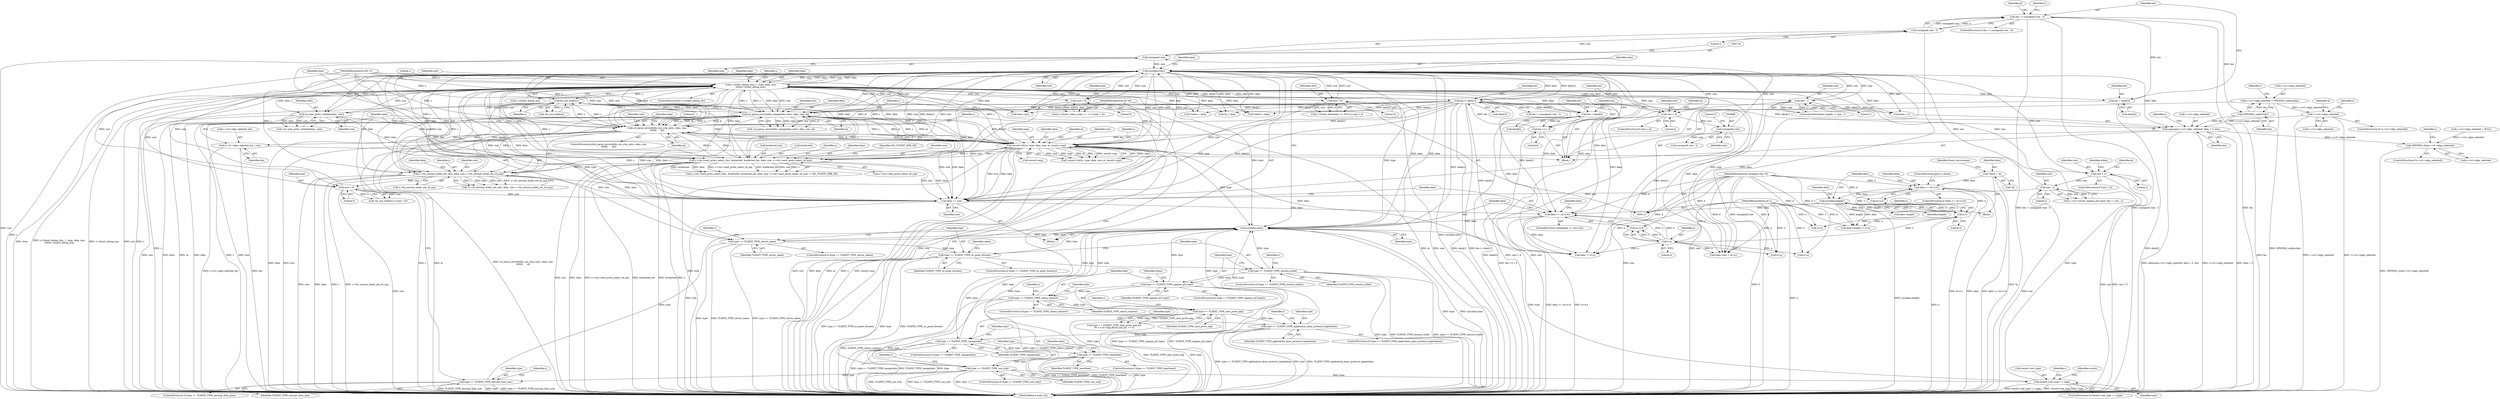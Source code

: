 digraph "0_openssl_fb0bc2b273bcc2d5401dd883fe869af4fc74bb21@API" {
"1000762" [label="(Call,memcpy(s->s3->alpn_selected, data + 3, len))"];
"1000749" [label="(Call,!s->s3->alpn_selected)"];
"1000740" [label="(Call,s->s3->alpn_selected = OPENSSL_malloc(len))"];
"1000746" [label="(Call,OPENSSL_malloc(len))"];
"1000714" [label="(Call,len != (unsigned) size - 3)"];
"1000708" [label="(Call,len = data[2])"];
"1000233" [label="(Call,s->tlsext_debug_cb(s, 1, type, data, size,\n\t\t\t\t\t\ts->tlsext_debug_arg))"];
"1000395" [label="(Call,tls_use_ticket(s))"];
"1000787" [label="(Call,ssl_parse_serverhello_renegotiate_ext(s, data, size, al))"];
"1000841" [label="(Call,ssl_parse_serverhello_use_srtp_ext(s, data, size,\n\t\t\t\t\t\t\t      al))"];
"1000895" [label="(Call,record->fn2(s, type, data, size, al, record->arg))"];
"1000592" [label="(Call,s->ctx->next_proto_select_cb(s, &selected, &selected_len, data, size, s->ctx->next_proto_select_cb_arg))"];
"1000114" [label="(MethodParameterIn,SSL *s)"];
"1000688" [label="(Call,len |= data[1])"];
"1000685" [label="(Call,len <<= 8)"];
"1000680" [label="(Call,len = data[0])"];
"1000217" [label="(Call,n2s(data,size))"];
"1000214" [label="(Call,n2s(data,type))"];
"1000206" [label="(Call,data <= (d+n-4))"];
"1000932" [label="(Call,data += size)"];
"1000286" [label="(Call,size - 1)"];
"1000254" [label="(Call,size > 0)"];
"1000717" [label="(Call,(unsigned) size)"];
"1000697" [label="(Call,(unsigned) size)"];
"1000670" [label="(Call,size < 4)"];
"1000447" [label="(Call,size - 2)"];
"1000423" [label="(Call,size < 2)"];
"1000378" [label="(Call,s->tls_session_ticket_ext_cb(s, data, size, s->tls_session_ticket_ext_cb_arg))"];
"1000397" [label="(Call,size > 0)"];
"1000530" [label="(Call,size > 0)"];
"1000187" [label="(Call,n2s(data,length))"];
"1000179" [label="(Call,data >= (d+n-2))"];
"1000124" [label="(Call,*data = *p)"];
"1000116" [label="(MethodParameterIn,unsigned char *d)"];
"1000183" [label="(Call,n-2)"];
"1000117" [label="(MethodParameterIn,int n)"];
"1000210" [label="(Call,n-4)"];
"1000651" [label="(Call,type == TLSEXT_TYPE_application_layer_protocol_negotiation)"];
"1000548" [label="(Call,type == TLSEXT_TYPE_next_proto_neg)"];
"1000518" [label="(Call,type == TLSEXT_TYPE_status_request)"];
"1000414" [label="(Call,type == TLSEXT_TYPE_opaque_prf_input)"];
"1000368" [label="(Call,type == TLSEXT_TYPE_session_ticket)"];
"1000269" [label="(Call,type == TLSEXT_TYPE_ec_point_formats)"];
"1000243" [label="(Call,type == TLSEXT_TYPE_server_name)"];
"1000799" [label="(Call,type == TLSEXT_TYPE_heartbeat)"];
"1000781" [label="(Call,type == TLSEXT_TYPE_renegotiate)"];
"1000909" [label="(Call,type == TLSEXT_TYPE_encrypt_then_mac)"];
"1000836" [label="(Call,type == TLSEXT_TYPE_use_srtp)"];
"1000883" [label="(Call,record->ext_type == type)"];
"1000580" [label="(Call,ssl_next_proto_validate(data, size))"];
"1000118" [label="(MethodParameterIn,int *al)"];
"1000716" [label="(Call,(unsigned) size - 3)"];
"1000734" [label="(Call,OPENSSL_free(s->s3->alpn_selected))"];
"1000772" [label="(Call,s->s3->alpn_selected_len = len)"];
"1000781" [label="(Call,type == TLSEXT_TYPE_renegotiate)"];
"1000547" [label="(Call,type == TLSEXT_TYPE_next_proto_neg &&\n\t\t\t s->s3->tmp.finish_md_len == 0)"];
"1000752" [label="(Identifier,s)"];
"1000519" [label="(Identifier,type)"];
"1000801" [label="(Identifier,TLSEXT_TYPE_heartbeat)"];
"1000778" [label="(Identifier,len)"];
"1000195" [label="(Call,d+n)"];
"1000600" [label="(Call,s->ctx->next_proto_select_cb_arg)"];
"1000414" [label="(Call,type == TLSEXT_TYPE_opaque_prf_input)"];
"1000901" [label="(Call,record->arg)"];
"1000775" [label="(Identifier,s)"];
"1000225" [label="(Call,d+n)"];
"1000897" [label="(Identifier,type)"];
"1000382" [label="(Call,s->tls_session_ticket_ext_cb_arg)"];
"1000800" [label="(Identifier,type)"];
"1000710" [label="(Call,data[2])"];
"1000884" [label="(Call,record->ext_type)"];
"1000178" [label="(ControlStructure,if (data >= (d+n-2)))"];
"1000883" [label="(Call,record->ext_type == type)"];
"1000270" [label="(Identifier,type)"];
"1000234" [label="(Identifier,s)"];
"1000717" [label="(Call,(unsigned) size)"];
"1000130" [label="(Identifier,tlsext_servername)"];
"1000659" [label="(Identifier,s)"];
"1000716" [label="(Call,(unsigned) size - 3)"];
"1000713" [label="(ControlStructure,if (len != (unsigned) size - 3))"];
"1000708" [label="(Call,len = data[2])"];
"1000180" [label="(Identifier,data)"];
"1000653" [label="(Identifier,TLSEXT_TYPE_application_layer_protocol_negotiation)"];
"1000248" [label="(Call,s->tlsext_hostname == NULL || size > 0)"];
"1000268" [label="(ControlStructure,if (type == TLSEXT_TYPE_ec_point_formats))"];
"1000251" [label="(Identifier,s)"];
"1000724" [label="(Identifier,al)"];
"1000219" [label="(Identifier,size)"];
"1000116" [label="(MethodParameterIn,unsigned char *d)"];
"1000271" [label="(Identifier,TLSEXT_TYPE_ec_point_formats)"];
"1000378" [label="(Call,s->tls_session_ticket_ext_cb(s, data, size, s->tls_session_ticket_ext_cb_arg))"];
"1000580" [label="(Call,ssl_next_proto_validate(data, size))"];
"1000681" [label="(Identifier,len)"];
"1000215" [label="(Identifier,data)"];
"1000423" [label="(Call,size < 2)"];
"1000242" [label="(ControlStructure,if (type == TLSEXT_TYPE_server_name))"];
"1000838" [label="(Identifier,TLSEXT_TYPE_use_srtp)"];
"1000882" [label="(ControlStructure,if (record->ext_type == type))"];
"1000694" [label="(Call,len != (unsigned) size - 2)"];
"1000419" [label="(Call,*sdata = data)"];
"1000798" [label="(ControlStructure,if (type == TLSEXT_TYPE_heartbeat))"];
"1000397" [label="(Call,size > 0)"];
"1000835" [label="(ControlStructure,if (type == TLSEXT_TYPE_use_srtp))"];
"1000689" [label="(Identifier,len)"];
"1000212" [label="(Literal,4)"];
"1000188" [label="(Identifier,data)"];
"1000181" [label="(Call,d+n-2)"];
"1000579" [label="(Call,!ssl_next_proto_validate(data, size))"];
"1000596" [label="(Call,&selected_len)"];
"1000714" [label="(Call,len != (unsigned) size - 3)"];
"1000654" [label="(Block,)"];
"1000256" [label="(Literal,0)"];
"1000782" [label="(Identifier,type)"];
"1000275" [label="(Identifier,sdata)"];
"1000870" [label="(Identifier,i)"];
"1000377" [label="(Call,!s->tls_session_ticket_ext_cb(s, data, size, s->tls_session_ticket_ext_cb_arg))"];
"1000749" [label="(Call,!s->s3->alpn_selected)"];
"1000842" [label="(Identifier,s)"];
"1000700" [label="(Literal,2)"];
"1000368" [label="(Call,type == TLSEXT_TYPE_session_ticket)"];
"1000447" [label="(Call,size - 2)"];
"1000243" [label="(Call,type == TLSEXT_TYPE_server_name)"];
"1001004" [label="(Call,*p = data)"];
"1000549" [label="(Identifier,type)"];
"1000530" [label="(Call,size > 0)"];
"1000367" [label="(ControlStructure,if (type == TLSEXT_TYPE_session_ticket))"];
"1000594" [label="(Call,&selected)"];
"1000786" [label="(Call,!ssl_parse_serverhello_renegotiate_ext(s, data, size, al))"];
"1000728" [label="(ControlStructure,if (s->s3->alpn_selected))"];
"1000836" [label="(Call,type == TLSEXT_TYPE_use_srtp)"];
"1000844" [label="(Identifier,size)"];
"1000222" [label="(Call,data+size)"];
"1000207" [label="(Identifier,data)"];
"1000651" [label="(Call,type == TLSEXT_TYPE_application_layer_protocol_negotiation)"];
"1000193" [label="(Identifier,data)"];
"1000898" [label="(Identifier,data)"];
"1000909" [label="(Call,type == TLSEXT_TYPE_encrypt_then_mac)"];
"1000449" [label="(Literal,2)"];
"1000687" [label="(Literal,8)"];
"1000126" [label="(Call,*p)"];
"1000746" [label="(Call,OPENSSL_malloc(len))"];
"1000520" [label="(Identifier,TLSEXT_TYPE_status_request)"];
"1000216" [label="(Identifier,type)"];
"1000788" [label="(Identifier,s)"];
"1000682" [label="(Call,data[0])"];
"1000434" [label="(Identifier,sdata)"];
"1000790" [label="(Identifier,size)"];
"1000676" [label="(Identifier,al)"];
"1000720" [label="(Literal,3)"];
"1000690" [label="(Call,data[1])"];
"1000239" [label="(Call,s->tlsext_debug_arg)"];
"1000415" [label="(Identifier,type)"];
"1000845" [label="(Identifier,al)"];
"1000429" [label="(Identifier,al)"];
"1000805" [label="(Identifier,data)"];
"1000375" [label="(Identifier,s)"];
"1000734" [label="(Call,OPENSSL_free(s->s3->alpn_selected))"];
"1000789" [label="(Identifier,data)"];
"1000532" [label="(Literal,0)"];
"1000894" [label="(Call,!record->fn2(s, type, data, size, al, record->arg))"];
"1000743" [label="(Identifier,s)"];
"1000593" [label="(Identifier,s)"];
"1000843" [label="(Identifier,data)"];
"1000286" [label="(Call,size - 1)"];
"1000936" [label="(Call,data != d+n)"];
"1000156" [label="(Call,s->s3->alpn_selected = NULL)"];
"1000758" [label="(Identifier,al)"];
"1000548" [label="(Call,type == TLSEXT_TYPE_next_proto_neg)"];
"1000269" [label="(Call,type == TLSEXT_TYPE_ec_point_formats)"];
"1000531" [label="(Identifier,size)"];
"1000652" [label="(Identifier,type)"];
"1000526" [label="(Identifier,s)"];
"1000370" [label="(Identifier,TLSEXT_TYPE_session_ticket)"];
"1000581" [label="(Identifier,data)"];
"1000592" [label="(Call,s->ctx->next_proto_select_cb(s, &selected, &selected_len, data, size, s->ctx->next_proto_select_cb_arg))"];
"1000441" [label="(Call,s->s3->server_opaque_prf_input_len != size - 2)"];
"1000688" [label="(Call,len |= data[1])"];
"1000396" [label="(Identifier,s)"];
"1000191" [label="(Call,data+length != d+n)"];
"1000125" [label="(Identifier,data)"];
"1000934" [label="(Identifier,size)"];
"1000791" [label="(Identifier,al)"];
"1000695" [label="(Identifier,len)"];
"1000685" [label="(Call,len <<= 8)"];
"1000192" [label="(Call,data+length)"];
"1000650" [label="(ControlStructure,if (type == TLSEXT_TYPE_application_layer_protocol_negotiation))"];
"1000555" [label="(Identifier,s)"];
"1000206" [label="(Call,data <= (d+n-4))"];
"1000938" [label="(Call,d+n)"];
"1000908" [label="(ControlStructure,if (type == TLSEXT_TYPE_encrypt_then_mac))"];
"1000741" [label="(Call,s->s3->alpn_selected)"];
"1000236" [label="(Identifier,type)"];
"1000187" [label="(Call,n2s(data,length))"];
"1000124" [label="(Call,*data = *p)"];
"1000233" [label="(Call,s->tlsext_debug_cb(s, 1, type, data, size,\n\t\t\t\t\t\ts->tlsext_debug_arg))"];
"1000937" [label="(Identifier,data)"];
"1000740" [label="(Call,s->s3->alpn_selected = OPENSSL_malloc(len))"];
"1000911" [label="(Identifier,TLSEXT_TYPE_encrypt_then_mac)"];
"1000847" [label="(Literal,0)"];
"1000699" [label="(Identifier,size)"];
"1000274" [label="(Call,*sdata = data)"];
"1000218" [label="(Identifier,data)"];
"1000380" [label="(Identifier,data)"];
"1000221" [label="(Call,data+size > (d+n))"];
"1000672" [label="(Literal,4)"];
"1000245" [label="(Identifier,TLSEXT_TYPE_server_name)"];
"1000765" [label="(Identifier,s)"];
"1000582" [label="(Identifier,size)"];
"1000735" [label="(Call,s->s3->alpn_selected)"];
"1000686" [label="(Identifier,len)"];
"1000235" [label="(Literal,1)"];
"1000238" [label="(Identifier,size)"];
"1000118" [label="(MethodParameterIn,int *al)"];
"1000420" [label="(Identifier,sdata)"];
"1000214" [label="(Call,n2s(data,type))"];
"1000900" [label="(Identifier,al)"];
"1000731" [label="(Identifier,s)"];
"1000840" [label="(ControlStructure,if(ssl_parse_serverhello_use_srtp_ext(s, data, size,\n\t\t\t\t\t\t\t      al)))"];
"1000369" [label="(Identifier,type)"];
"1000750" [label="(Call,s->s3->alpn_selected)"];
"1000119" [label="(Block,)"];
"1000184" [label="(Identifier,n)"];
"1000244" [label="(Identifier,type)"];
"1000117" [label="(MethodParameterIn,int n)"];
"1000229" [label="(ControlStructure,if (s->tlsext_debug_cb))"];
"1000715" [label="(Identifier,len)"];
"1000398" [label="(Identifier,size)"];
"1000837" [label="(Identifier,type)"];
"1000852" [label="(Identifier,s)"];
"1000523" [label="(Call,(s->tlsext_status_type == -1) || (size > 0))"];
"1000910" [label="(Identifier,type)"];
"1000186" [label="(ControlStructure,goto ri_check;)"];
"1000416" [label="(Identifier,TLSEXT_TYPE_opaque_prf_input)"];
"1000379" [label="(Identifier,s)"];
"1000899" [label="(Identifier,size)"];
"1000425" [label="(Literal,2)"];
"1000223" [label="(Identifier,data)"];
"1000208" [label="(Call,d+n-4)"];
"1000381" [label="(Identifier,size)"];
"1000719" [label="(Identifier,size)"];
"1000413" [label="(ControlStructure,if (type == TLSEXT_TYPE_opaque_prf_input))"];
"1000185" [label="(Literal,2)"];
"1000211" [label="(Identifier,n)"];
"1000772" [label="(Call,s->s3->alpn_selected_len = len)"];
"1001038" [label="(MethodReturn,static int)"];
"1000394" [label="(Call,!tls_use_ticket(s))"];
"1000670" [label="(Call,size < 4)"];
"1000393" [label="(Call,!tls_use_ticket(s) || (size > 0))"];
"1000179" [label="(Call,data >= (d+n-2))"];
"1000517" [label="(ControlStructure,if (type == TLSEXT_TYPE_status_request))"];
"1000288" [label="(Literal,1)"];
"1000783" [label="(Identifier,TLSEXT_TYPE_renegotiate)"];
"1000183" [label="(Call,n-2)"];
"1000895" [label="(Call,record->fn2(s, type, data, size, al, record->arg))"];
"1000896" [label="(Identifier,s)"];
"1000114" [label="(MethodParameterIn,SSL *s)"];
"1000255" [label="(Identifier,size)"];
"1000841" [label="(Call,ssl_parse_serverhello_use_srtp_ext(s, data, size,\n\t\t\t\t\t\t\t      al))"];
"1000671" [label="(Identifier,size)"];
"1000887" [label="(Identifier,type)"];
"1000892" [label="(Identifier,record)"];
"1000933" [label="(Identifier,data)"];
"1000399" [label="(Literal,0)"];
"1000763" [label="(Call,s->s3->alpn_selected)"];
"1000773" [label="(Call,s->s3->alpn_selected_len)"];
"1000424" [label="(Identifier,size)"];
"1000799" [label="(Call,type == TLSEXT_TYPE_heartbeat)"];
"1000395" [label="(Call,tls_use_ticket(s))"];
"1000550" [label="(Identifier,TLSEXT_TYPE_next_proto_neg)"];
"1000919" [label="(Identifier,s)"];
"1000598" [label="(Identifier,data)"];
"1000748" [label="(ControlStructure,if (!s->s3->alpn_selected))"];
"1000205" [label="(ControlStructure,while(data <= (d+n-4)))"];
"1000605" [label="(Identifier,SSL_TLSEXT_ERR_OK)"];
"1000696" [label="(Call,(unsigned) size - 2)"];
"1000780" [label="(ControlStructure,if (type == TLSEXT_TYPE_renegotiate))"];
"1000284" [label="(Call,ecpointformatlist_length != size - 1)"];
"1000771" [label="(Identifier,len)"];
"1000768" [label="(Call,data + 3)"];
"1000448" [label="(Identifier,size)"];
"1000210" [label="(Call,n-4)"];
"1000932" [label="(Call,data += size)"];
"1000237" [label="(Identifier,data)"];
"1000591" [label="(Call,s->ctx->next_proto_select_cb(s, &selected, &selected_len, data, size, s->ctx->next_proto_select_cb_arg) != SSL_TLSEXT_ERR_OK)"];
"1000599" [label="(Identifier,size)"];
"1000518" [label="(Call,type == TLSEXT_TYPE_status_request)"];
"1000669" [label="(ControlStructure,if (size < 4))"];
"1000217" [label="(Call,n2s(data,size))"];
"1000787" [label="(Call,ssl_parse_serverhello_renegotiate_ext(s, data, size, al))"];
"1000213" [label="(Block,)"];
"1000680" [label="(Call,len = data[0])"];
"1000709" [label="(Identifier,len)"];
"1000762" [label="(Call,memcpy(s->s3->alpn_selected, data + 3, len))"];
"1000254" [label="(Call,size > 0)"];
"1000189" [label="(Identifier,length)"];
"1000287" [label="(Identifier,size)"];
"1000697" [label="(Call,(unsigned) size)"];
"1000747" [label="(Identifier,len)"];
"1000422" [label="(ControlStructure,if (size < 2))"];
"1000762" -> "1000654"  [label="AST: "];
"1000762" -> "1000771"  [label="CFG: "];
"1000763" -> "1000762"  [label="AST: "];
"1000768" -> "1000762"  [label="AST: "];
"1000771" -> "1000762"  [label="AST: "];
"1000775" -> "1000762"  [label="CFG: "];
"1000762" -> "1001038"  [label="DDG: memcpy(s->s3->alpn_selected, data + 3, len)"];
"1000762" -> "1001038"  [label="DDG: s->s3->alpn_selected"];
"1000762" -> "1001038"  [label="DDG: data + 3"];
"1000762" -> "1000734"  [label="DDG: s->s3->alpn_selected"];
"1000749" -> "1000762"  [label="DDG: s->s3->alpn_selected"];
"1000688" -> "1000762"  [label="DDG: data[1]"];
"1000233" -> "1000762"  [label="DDG: data"];
"1000217" -> "1000762"  [label="DDG: data"];
"1000746" -> "1000762"  [label="DDG: len"];
"1000762" -> "1000772"  [label="DDG: len"];
"1000749" -> "1000748"  [label="AST: "];
"1000749" -> "1000750"  [label="CFG: "];
"1000750" -> "1000749"  [label="AST: "];
"1000758" -> "1000749"  [label="CFG: "];
"1000765" -> "1000749"  [label="CFG: "];
"1000749" -> "1001038"  [label="DDG: s->s3->alpn_selected"];
"1000749" -> "1001038"  [label="DDG: !s->s3->alpn_selected"];
"1000740" -> "1000749"  [label="DDG: s->s3->alpn_selected"];
"1000740" -> "1000654"  [label="AST: "];
"1000740" -> "1000746"  [label="CFG: "];
"1000741" -> "1000740"  [label="AST: "];
"1000746" -> "1000740"  [label="AST: "];
"1000752" -> "1000740"  [label="CFG: "];
"1000740" -> "1001038"  [label="DDG: OPENSSL_malloc(len)"];
"1000746" -> "1000740"  [label="DDG: len"];
"1000746" -> "1000747"  [label="CFG: "];
"1000747" -> "1000746"  [label="AST: "];
"1000746" -> "1001038"  [label="DDG: len"];
"1000714" -> "1000746"  [label="DDG: len"];
"1000714" -> "1000713"  [label="AST: "];
"1000714" -> "1000716"  [label="CFG: "];
"1000715" -> "1000714"  [label="AST: "];
"1000716" -> "1000714"  [label="AST: "];
"1000724" -> "1000714"  [label="CFG: "];
"1000731" -> "1000714"  [label="CFG: "];
"1000714" -> "1001038"  [label="DDG: len != (unsigned) size - 3"];
"1000714" -> "1001038"  [label="DDG: (unsigned) size - 3"];
"1000714" -> "1001038"  [label="DDG: len"];
"1000708" -> "1000714"  [label="DDG: len"];
"1000716" -> "1000714"  [label="DDG: (unsigned) size"];
"1000716" -> "1000714"  [label="DDG: 3"];
"1000708" -> "1000654"  [label="AST: "];
"1000708" -> "1000710"  [label="CFG: "];
"1000709" -> "1000708"  [label="AST: "];
"1000710" -> "1000708"  [label="AST: "];
"1000715" -> "1000708"  [label="CFG: "];
"1000708" -> "1001038"  [label="DDG: data[2]"];
"1000233" -> "1000708"  [label="DDG: data"];
"1000233" -> "1000229"  [label="AST: "];
"1000233" -> "1000239"  [label="CFG: "];
"1000234" -> "1000233"  [label="AST: "];
"1000235" -> "1000233"  [label="AST: "];
"1000236" -> "1000233"  [label="AST: "];
"1000237" -> "1000233"  [label="AST: "];
"1000238" -> "1000233"  [label="AST: "];
"1000239" -> "1000233"  [label="AST: "];
"1000244" -> "1000233"  [label="CFG: "];
"1000233" -> "1001038"  [label="DDG: data"];
"1000233" -> "1001038"  [label="DDG: s->tlsext_debug_cb(s, 1, type, data, size,\n\t\t\t\t\t\ts->tlsext_debug_arg)"];
"1000233" -> "1001038"  [label="DDG: s->tlsext_debug_arg"];
"1000233" -> "1001038"  [label="DDG: size"];
"1000233" -> "1001038"  [label="DDG: s"];
"1000233" -> "1000206"  [label="DDG: data"];
"1000233" -> "1000214"  [label="DDG: data"];
"1000233" -> "1000217"  [label="DDG: data"];
"1000233" -> "1000217"  [label="DDG: size"];
"1000233" -> "1000221"  [label="DDG: data"];
"1000233" -> "1000222"  [label="DDG: data"];
"1000395" -> "1000233"  [label="DDG: s"];
"1000787" -> "1000233"  [label="DDG: s"];
"1000841" -> "1000233"  [label="DDG: s"];
"1000895" -> "1000233"  [label="DDG: s"];
"1000592" -> "1000233"  [label="DDG: s"];
"1000114" -> "1000233"  [label="DDG: s"];
"1000214" -> "1000233"  [label="DDG: type"];
"1000688" -> "1000233"  [label="DDG: data[1]"];
"1000217" -> "1000233"  [label="DDG: data"];
"1000217" -> "1000233"  [label="DDG: size"];
"1000233" -> "1000243"  [label="DDG: type"];
"1000233" -> "1000254"  [label="DDG: size"];
"1000233" -> "1000274"  [label="DDG: data"];
"1000233" -> "1000286"  [label="DDG: size"];
"1000233" -> "1000378"  [label="DDG: s"];
"1000233" -> "1000378"  [label="DDG: data"];
"1000233" -> "1000378"  [label="DDG: size"];
"1000233" -> "1000395"  [label="DDG: s"];
"1000233" -> "1000397"  [label="DDG: size"];
"1000233" -> "1000419"  [label="DDG: data"];
"1000233" -> "1000423"  [label="DDG: size"];
"1000233" -> "1000530"  [label="DDG: size"];
"1000233" -> "1000580"  [label="DDG: data"];
"1000233" -> "1000580"  [label="DDG: size"];
"1000233" -> "1000592"  [label="DDG: s"];
"1000233" -> "1000592"  [label="DDG: data"];
"1000233" -> "1000670"  [label="DDG: size"];
"1000233" -> "1000680"  [label="DDG: data"];
"1000233" -> "1000688"  [label="DDG: data"];
"1000233" -> "1000768"  [label="DDG: data"];
"1000233" -> "1000787"  [label="DDG: s"];
"1000233" -> "1000787"  [label="DDG: data"];
"1000233" -> "1000787"  [label="DDG: size"];
"1000233" -> "1000841"  [label="DDG: s"];
"1000233" -> "1000841"  [label="DDG: data"];
"1000233" -> "1000841"  [label="DDG: size"];
"1000233" -> "1000895"  [label="DDG: s"];
"1000233" -> "1000895"  [label="DDG: data"];
"1000233" -> "1000895"  [label="DDG: size"];
"1000233" -> "1000932"  [label="DDG: size"];
"1000233" -> "1000932"  [label="DDG: data"];
"1000233" -> "1000936"  [label="DDG: data"];
"1000233" -> "1001004"  [label="DDG: data"];
"1000395" -> "1000394"  [label="AST: "];
"1000395" -> "1000396"  [label="CFG: "];
"1000396" -> "1000395"  [label="AST: "];
"1000394" -> "1000395"  [label="CFG: "];
"1000395" -> "1001038"  [label="DDG: s"];
"1000395" -> "1000378"  [label="DDG: s"];
"1000395" -> "1000394"  [label="DDG: s"];
"1000787" -> "1000395"  [label="DDG: s"];
"1000378" -> "1000395"  [label="DDG: s"];
"1000841" -> "1000395"  [label="DDG: s"];
"1000895" -> "1000395"  [label="DDG: s"];
"1000592" -> "1000395"  [label="DDG: s"];
"1000114" -> "1000395"  [label="DDG: s"];
"1000395" -> "1000592"  [label="DDG: s"];
"1000395" -> "1000787"  [label="DDG: s"];
"1000395" -> "1000841"  [label="DDG: s"];
"1000395" -> "1000895"  [label="DDG: s"];
"1000787" -> "1000786"  [label="AST: "];
"1000787" -> "1000791"  [label="CFG: "];
"1000788" -> "1000787"  [label="AST: "];
"1000789" -> "1000787"  [label="AST: "];
"1000790" -> "1000787"  [label="AST: "];
"1000791" -> "1000787"  [label="AST: "];
"1000786" -> "1000787"  [label="CFG: "];
"1000787" -> "1001038"  [label="DDG: al"];
"1000787" -> "1001038"  [label="DDG: data"];
"1000787" -> "1001038"  [label="DDG: s"];
"1000787" -> "1001038"  [label="DDG: size"];
"1000787" -> "1000217"  [label="DDG: size"];
"1000787" -> "1000378"  [label="DDG: s"];
"1000787" -> "1000592"  [label="DDG: s"];
"1000787" -> "1000786"  [label="DDG: s"];
"1000787" -> "1000786"  [label="DDG: data"];
"1000787" -> "1000786"  [label="DDG: size"];
"1000787" -> "1000786"  [label="DDG: al"];
"1000841" -> "1000787"  [label="DDG: s"];
"1000841" -> "1000787"  [label="DDG: al"];
"1000895" -> "1000787"  [label="DDG: s"];
"1000895" -> "1000787"  [label="DDG: al"];
"1000592" -> "1000787"  [label="DDG: s"];
"1000114" -> "1000787"  [label="DDG: s"];
"1000688" -> "1000787"  [label="DDG: data[1]"];
"1000217" -> "1000787"  [label="DDG: data"];
"1000217" -> "1000787"  [label="DDG: size"];
"1000118" -> "1000787"  [label="DDG: al"];
"1000787" -> "1000841"  [label="DDG: s"];
"1000787" -> "1000841"  [label="DDG: al"];
"1000787" -> "1000895"  [label="DDG: s"];
"1000787" -> "1000895"  [label="DDG: al"];
"1000787" -> "1000932"  [label="DDG: size"];
"1000787" -> "1000932"  [label="DDG: data"];
"1000841" -> "1000840"  [label="AST: "];
"1000841" -> "1000845"  [label="CFG: "];
"1000842" -> "1000841"  [label="AST: "];
"1000843" -> "1000841"  [label="AST: "];
"1000844" -> "1000841"  [label="AST: "];
"1000845" -> "1000841"  [label="AST: "];
"1000847" -> "1000841"  [label="CFG: "];
"1000933" -> "1000841"  [label="CFG: "];
"1000841" -> "1001038"  [label="DDG: data"];
"1000841" -> "1001038"  [label="DDG: size"];
"1000841" -> "1001038"  [label="DDG: s"];
"1000841" -> "1001038"  [label="DDG: al"];
"1000841" -> "1001038"  [label="DDG: ssl_parse_serverhello_use_srtp_ext(s, data, size,\n\t\t\t\t\t\t\t      al)"];
"1000841" -> "1000217"  [label="DDG: size"];
"1000841" -> "1000378"  [label="DDG: s"];
"1000841" -> "1000592"  [label="DDG: s"];
"1000895" -> "1000841"  [label="DDG: s"];
"1000895" -> "1000841"  [label="DDG: al"];
"1000592" -> "1000841"  [label="DDG: s"];
"1000114" -> "1000841"  [label="DDG: s"];
"1000688" -> "1000841"  [label="DDG: data[1]"];
"1000217" -> "1000841"  [label="DDG: data"];
"1000217" -> "1000841"  [label="DDG: size"];
"1000118" -> "1000841"  [label="DDG: al"];
"1000841" -> "1000895"  [label="DDG: s"];
"1000841" -> "1000895"  [label="DDG: al"];
"1000841" -> "1000932"  [label="DDG: size"];
"1000841" -> "1000932"  [label="DDG: data"];
"1000895" -> "1000894"  [label="AST: "];
"1000895" -> "1000901"  [label="CFG: "];
"1000896" -> "1000895"  [label="AST: "];
"1000897" -> "1000895"  [label="AST: "];
"1000898" -> "1000895"  [label="AST: "];
"1000899" -> "1000895"  [label="AST: "];
"1000900" -> "1000895"  [label="AST: "];
"1000901" -> "1000895"  [label="AST: "];
"1000894" -> "1000895"  [label="CFG: "];
"1000895" -> "1001038"  [label="DDG: type"];
"1000895" -> "1001038"  [label="DDG: size"];
"1000895" -> "1001038"  [label="DDG: data"];
"1000895" -> "1001038"  [label="DDG: al"];
"1000895" -> "1001038"  [label="DDG: s"];
"1000895" -> "1001038"  [label="DDG: record->arg"];
"1000895" -> "1000214"  [label="DDG: type"];
"1000895" -> "1000217"  [label="DDG: size"];
"1000895" -> "1000378"  [label="DDG: s"];
"1000895" -> "1000592"  [label="DDG: s"];
"1000895" -> "1000894"  [label="DDG: data"];
"1000895" -> "1000894"  [label="DDG: size"];
"1000895" -> "1000894"  [label="DDG: type"];
"1000895" -> "1000894"  [label="DDG: al"];
"1000895" -> "1000894"  [label="DDG: s"];
"1000895" -> "1000894"  [label="DDG: record->arg"];
"1000592" -> "1000895"  [label="DDG: s"];
"1000114" -> "1000895"  [label="DDG: s"];
"1000883" -> "1000895"  [label="DDG: type"];
"1000688" -> "1000895"  [label="DDG: data[1]"];
"1000217" -> "1000895"  [label="DDG: data"];
"1000217" -> "1000895"  [label="DDG: size"];
"1000118" -> "1000895"  [label="DDG: al"];
"1000895" -> "1000932"  [label="DDG: size"];
"1000895" -> "1000932"  [label="DDG: data"];
"1000895" -> "1000936"  [label="DDG: data"];
"1000592" -> "1000591"  [label="AST: "];
"1000592" -> "1000600"  [label="CFG: "];
"1000593" -> "1000592"  [label="AST: "];
"1000594" -> "1000592"  [label="AST: "];
"1000596" -> "1000592"  [label="AST: "];
"1000598" -> "1000592"  [label="AST: "];
"1000599" -> "1000592"  [label="AST: "];
"1000600" -> "1000592"  [label="AST: "];
"1000605" -> "1000592"  [label="CFG: "];
"1000592" -> "1001038"  [label="DDG: size"];
"1000592" -> "1001038"  [label="DDG: data"];
"1000592" -> "1001038"  [label="DDG: s->ctx->next_proto_select_cb_arg"];
"1000592" -> "1001038"  [label="DDG: &selected_len"];
"1000592" -> "1001038"  [label="DDG: &selected"];
"1000592" -> "1001038"  [label="DDG: s"];
"1000592" -> "1000217"  [label="DDG: size"];
"1000592" -> "1000378"  [label="DDG: s"];
"1000592" -> "1000591"  [label="DDG: &selected"];
"1000592" -> "1000591"  [label="DDG: data"];
"1000592" -> "1000591"  [label="DDG: s->ctx->next_proto_select_cb_arg"];
"1000592" -> "1000591"  [label="DDG: &selected_len"];
"1000592" -> "1000591"  [label="DDG: size"];
"1000592" -> "1000591"  [label="DDG: s"];
"1000114" -> "1000592"  [label="DDG: s"];
"1000688" -> "1000592"  [label="DDG: data[1]"];
"1000580" -> "1000592"  [label="DDG: data"];
"1000580" -> "1000592"  [label="DDG: size"];
"1000217" -> "1000592"  [label="DDG: data"];
"1000592" -> "1000932"  [label="DDG: size"];
"1000592" -> "1000932"  [label="DDG: data"];
"1000114" -> "1000113"  [label="AST: "];
"1000114" -> "1001038"  [label="DDG: s"];
"1000114" -> "1000378"  [label="DDG: s"];
"1000688" -> "1000654"  [label="AST: "];
"1000688" -> "1000690"  [label="CFG: "];
"1000689" -> "1000688"  [label="AST: "];
"1000690" -> "1000688"  [label="AST: "];
"1000695" -> "1000688"  [label="CFG: "];
"1000688" -> "1001038"  [label="DDG: data[1]"];
"1000688" -> "1001038"  [label="DDG: len |= data[1]"];
"1000688" -> "1000206"  [label="DDG: data[1]"];
"1000688" -> "1000214"  [label="DDG: data[1]"];
"1000688" -> "1000217"  [label="DDG: data[1]"];
"1000688" -> "1000221"  [label="DDG: data[1]"];
"1000688" -> "1000222"  [label="DDG: data[1]"];
"1000688" -> "1000274"  [label="DDG: data[1]"];
"1000688" -> "1000378"  [label="DDG: data[1]"];
"1000688" -> "1000419"  [label="DDG: data[1]"];
"1000688" -> "1000580"  [label="DDG: data[1]"];
"1000688" -> "1000680"  [label="DDG: data[1]"];
"1000685" -> "1000688"  [label="DDG: len"];
"1000217" -> "1000688"  [label="DDG: data"];
"1000688" -> "1000694"  [label="DDG: len"];
"1000688" -> "1000768"  [label="DDG: data[1]"];
"1000688" -> "1000932"  [label="DDG: data[1]"];
"1000688" -> "1000936"  [label="DDG: data[1]"];
"1000688" -> "1001004"  [label="DDG: data[1]"];
"1000685" -> "1000654"  [label="AST: "];
"1000685" -> "1000687"  [label="CFG: "];
"1000686" -> "1000685"  [label="AST: "];
"1000687" -> "1000685"  [label="AST: "];
"1000689" -> "1000685"  [label="CFG: "];
"1000685" -> "1001038"  [label="DDG: len <<= 8"];
"1000680" -> "1000685"  [label="DDG: len"];
"1000680" -> "1000654"  [label="AST: "];
"1000680" -> "1000682"  [label="CFG: "];
"1000681" -> "1000680"  [label="AST: "];
"1000682" -> "1000680"  [label="AST: "];
"1000686" -> "1000680"  [label="CFG: "];
"1000680" -> "1001038"  [label="DDG: data[0]"];
"1000217" -> "1000680"  [label="DDG: data"];
"1000217" -> "1000213"  [label="AST: "];
"1000217" -> "1000219"  [label="CFG: "];
"1000218" -> "1000217"  [label="AST: "];
"1000219" -> "1000217"  [label="AST: "];
"1000223" -> "1000217"  [label="CFG: "];
"1000217" -> "1001038"  [label="DDG: n2s(data,size)"];
"1000217" -> "1000206"  [label="DDG: data"];
"1000217" -> "1000214"  [label="DDG: data"];
"1000214" -> "1000217"  [label="DDG: data"];
"1000286" -> "1000217"  [label="DDG: size"];
"1000254" -> "1000217"  [label="DDG: size"];
"1000717" -> "1000217"  [label="DDG: size"];
"1000447" -> "1000217"  [label="DDG: size"];
"1000378" -> "1000217"  [label="DDG: size"];
"1000397" -> "1000217"  [label="DDG: size"];
"1000530" -> "1000217"  [label="DDG: size"];
"1000217" -> "1000221"  [label="DDG: data"];
"1000217" -> "1000221"  [label="DDG: size"];
"1000217" -> "1000222"  [label="DDG: data"];
"1000217" -> "1000222"  [label="DDG: size"];
"1000217" -> "1000254"  [label="DDG: size"];
"1000217" -> "1000274"  [label="DDG: data"];
"1000217" -> "1000286"  [label="DDG: size"];
"1000217" -> "1000378"  [label="DDG: data"];
"1000217" -> "1000378"  [label="DDG: size"];
"1000217" -> "1000397"  [label="DDG: size"];
"1000217" -> "1000419"  [label="DDG: data"];
"1000217" -> "1000423"  [label="DDG: size"];
"1000217" -> "1000530"  [label="DDG: size"];
"1000217" -> "1000580"  [label="DDG: data"];
"1000217" -> "1000580"  [label="DDG: size"];
"1000217" -> "1000670"  [label="DDG: size"];
"1000217" -> "1000768"  [label="DDG: data"];
"1000217" -> "1000932"  [label="DDG: size"];
"1000217" -> "1000932"  [label="DDG: data"];
"1000217" -> "1000936"  [label="DDG: data"];
"1000217" -> "1001004"  [label="DDG: data"];
"1000214" -> "1000213"  [label="AST: "];
"1000214" -> "1000216"  [label="CFG: "];
"1000215" -> "1000214"  [label="AST: "];
"1000216" -> "1000214"  [label="AST: "];
"1000218" -> "1000214"  [label="CFG: "];
"1000214" -> "1001038"  [label="DDG: type"];
"1000214" -> "1001038"  [label="DDG: n2s(data,type)"];
"1000206" -> "1000214"  [label="DDG: data"];
"1000651" -> "1000214"  [label="DDG: type"];
"1000799" -> "1000214"  [label="DDG: type"];
"1000909" -> "1000214"  [label="DDG: type"];
"1000414" -> "1000214"  [label="DDG: type"];
"1000548" -> "1000214"  [label="DDG: type"];
"1000836" -> "1000214"  [label="DDG: type"];
"1000368" -> "1000214"  [label="DDG: type"];
"1000518" -> "1000214"  [label="DDG: type"];
"1000781" -> "1000214"  [label="DDG: type"];
"1000883" -> "1000214"  [label="DDG: type"];
"1000243" -> "1000214"  [label="DDG: type"];
"1000269" -> "1000214"  [label="DDG: type"];
"1000214" -> "1000243"  [label="DDG: type"];
"1000206" -> "1000205"  [label="AST: "];
"1000206" -> "1000208"  [label="CFG: "];
"1000207" -> "1000206"  [label="AST: "];
"1000208" -> "1000206"  [label="AST: "];
"1000215" -> "1000206"  [label="CFG: "];
"1000937" -> "1000206"  [label="CFG: "];
"1000206" -> "1001038"  [label="DDG: data <= (d+n-4)"];
"1000206" -> "1001038"  [label="DDG: d+n-4"];
"1000932" -> "1000206"  [label="DDG: data"];
"1000187" -> "1000206"  [label="DDG: data"];
"1000116" -> "1000206"  [label="DDG: d"];
"1000210" -> "1000206"  [label="DDG: n"];
"1000210" -> "1000206"  [label="DDG: 4"];
"1000206" -> "1000936"  [label="DDG: data"];
"1000932" -> "1000213"  [label="AST: "];
"1000932" -> "1000934"  [label="CFG: "];
"1000933" -> "1000932"  [label="AST: "];
"1000934" -> "1000932"  [label="AST: "];
"1000207" -> "1000932"  [label="CFG: "];
"1000932" -> "1001038"  [label="DDG: size"];
"1000286" -> "1000932"  [label="DDG: size"];
"1000254" -> "1000932"  [label="DDG: size"];
"1000717" -> "1000932"  [label="DDG: size"];
"1000447" -> "1000932"  [label="DDG: size"];
"1000378" -> "1000932"  [label="DDG: size"];
"1000378" -> "1000932"  [label="DDG: data"];
"1000397" -> "1000932"  [label="DDG: size"];
"1000530" -> "1000932"  [label="DDG: size"];
"1000286" -> "1000284"  [label="AST: "];
"1000286" -> "1000288"  [label="CFG: "];
"1000287" -> "1000286"  [label="AST: "];
"1000288" -> "1000286"  [label="AST: "];
"1000284" -> "1000286"  [label="CFG: "];
"1000286" -> "1001038"  [label="DDG: size"];
"1000286" -> "1000284"  [label="DDG: size"];
"1000286" -> "1000284"  [label="DDG: 1"];
"1000254" -> "1000248"  [label="AST: "];
"1000254" -> "1000256"  [label="CFG: "];
"1000255" -> "1000254"  [label="AST: "];
"1000256" -> "1000254"  [label="AST: "];
"1000248" -> "1000254"  [label="CFG: "];
"1000254" -> "1001038"  [label="DDG: size"];
"1000254" -> "1000248"  [label="DDG: size"];
"1000254" -> "1000248"  [label="DDG: 0"];
"1000717" -> "1000716"  [label="AST: "];
"1000717" -> "1000719"  [label="CFG: "];
"1000718" -> "1000717"  [label="AST: "];
"1000719" -> "1000717"  [label="AST: "];
"1000720" -> "1000717"  [label="CFG: "];
"1000717" -> "1001038"  [label="DDG: size"];
"1000717" -> "1000716"  [label="DDG: size"];
"1000697" -> "1000717"  [label="DDG: size"];
"1000697" -> "1000696"  [label="AST: "];
"1000697" -> "1000699"  [label="CFG: "];
"1000698" -> "1000697"  [label="AST: "];
"1000699" -> "1000697"  [label="AST: "];
"1000700" -> "1000697"  [label="CFG: "];
"1000697" -> "1001038"  [label="DDG: size"];
"1000697" -> "1000696"  [label="DDG: size"];
"1000670" -> "1000697"  [label="DDG: size"];
"1000670" -> "1000669"  [label="AST: "];
"1000670" -> "1000672"  [label="CFG: "];
"1000671" -> "1000670"  [label="AST: "];
"1000672" -> "1000670"  [label="AST: "];
"1000676" -> "1000670"  [label="CFG: "];
"1000681" -> "1000670"  [label="CFG: "];
"1000670" -> "1001038"  [label="DDG: size < 4"];
"1000670" -> "1001038"  [label="DDG: size"];
"1000447" -> "1000441"  [label="AST: "];
"1000447" -> "1000449"  [label="CFG: "];
"1000448" -> "1000447"  [label="AST: "];
"1000449" -> "1000447"  [label="AST: "];
"1000441" -> "1000447"  [label="CFG: "];
"1000447" -> "1001038"  [label="DDG: size"];
"1000447" -> "1000441"  [label="DDG: size"];
"1000447" -> "1000441"  [label="DDG: 2"];
"1000423" -> "1000447"  [label="DDG: size"];
"1000423" -> "1000422"  [label="AST: "];
"1000423" -> "1000425"  [label="CFG: "];
"1000424" -> "1000423"  [label="AST: "];
"1000425" -> "1000423"  [label="AST: "];
"1000429" -> "1000423"  [label="CFG: "];
"1000434" -> "1000423"  [label="CFG: "];
"1000423" -> "1001038"  [label="DDG: size < 2"];
"1000423" -> "1001038"  [label="DDG: size"];
"1000378" -> "1000377"  [label="AST: "];
"1000378" -> "1000382"  [label="CFG: "];
"1000379" -> "1000378"  [label="AST: "];
"1000380" -> "1000378"  [label="AST: "];
"1000381" -> "1000378"  [label="AST: "];
"1000382" -> "1000378"  [label="AST: "];
"1000377" -> "1000378"  [label="CFG: "];
"1000378" -> "1001038"  [label="DDG: data"];
"1000378" -> "1001038"  [label="DDG: s"];
"1000378" -> "1001038"  [label="DDG: s->tls_session_ticket_ext_cb_arg"];
"1000378" -> "1001038"  [label="DDG: size"];
"1000378" -> "1000377"  [label="DDG: s"];
"1000378" -> "1000377"  [label="DDG: data"];
"1000378" -> "1000377"  [label="DDG: size"];
"1000378" -> "1000377"  [label="DDG: s->tls_session_ticket_ext_cb_arg"];
"1000378" -> "1000397"  [label="DDG: size"];
"1000397" -> "1000393"  [label="AST: "];
"1000397" -> "1000399"  [label="CFG: "];
"1000398" -> "1000397"  [label="AST: "];
"1000399" -> "1000397"  [label="AST: "];
"1000393" -> "1000397"  [label="CFG: "];
"1000397" -> "1001038"  [label="DDG: size"];
"1000397" -> "1000393"  [label="DDG: size"];
"1000397" -> "1000393"  [label="DDG: 0"];
"1000530" -> "1000523"  [label="AST: "];
"1000530" -> "1000532"  [label="CFG: "];
"1000531" -> "1000530"  [label="AST: "];
"1000532" -> "1000530"  [label="AST: "];
"1000523" -> "1000530"  [label="CFG: "];
"1000530" -> "1001038"  [label="DDG: size"];
"1000530" -> "1000523"  [label="DDG: size"];
"1000530" -> "1000523"  [label="DDG: 0"];
"1000187" -> "1000119"  [label="AST: "];
"1000187" -> "1000189"  [label="CFG: "];
"1000188" -> "1000187"  [label="AST: "];
"1000189" -> "1000187"  [label="AST: "];
"1000193" -> "1000187"  [label="CFG: "];
"1000187" -> "1001038"  [label="DDG: n2s(data,length)"];
"1000179" -> "1000187"  [label="DDG: data"];
"1000187" -> "1000191"  [label="DDG: data"];
"1000187" -> "1000191"  [label="DDG: length"];
"1000187" -> "1000192"  [label="DDG: data"];
"1000187" -> "1000192"  [label="DDG: length"];
"1000179" -> "1000178"  [label="AST: "];
"1000179" -> "1000181"  [label="CFG: "];
"1000180" -> "1000179"  [label="AST: "];
"1000181" -> "1000179"  [label="AST: "];
"1000186" -> "1000179"  [label="CFG: "];
"1000188" -> "1000179"  [label="CFG: "];
"1000179" -> "1001038"  [label="DDG: data >= (d+n-2)"];
"1000179" -> "1001038"  [label="DDG: d+n-2"];
"1000179" -> "1001038"  [label="DDG: data"];
"1000124" -> "1000179"  [label="DDG: data"];
"1000116" -> "1000179"  [label="DDG: d"];
"1000183" -> "1000179"  [label="DDG: n"];
"1000183" -> "1000179"  [label="DDG: 2"];
"1000124" -> "1000119"  [label="AST: "];
"1000124" -> "1000126"  [label="CFG: "];
"1000125" -> "1000124"  [label="AST: "];
"1000126" -> "1000124"  [label="AST: "];
"1000130" -> "1000124"  [label="CFG: "];
"1000124" -> "1001038"  [label="DDG: *p"];
"1000116" -> "1000113"  [label="AST: "];
"1000116" -> "1001038"  [label="DDG: d"];
"1000116" -> "1000181"  [label="DDG: d"];
"1000116" -> "1000191"  [label="DDG: d"];
"1000116" -> "1000195"  [label="DDG: d"];
"1000116" -> "1000208"  [label="DDG: d"];
"1000116" -> "1000221"  [label="DDG: d"];
"1000116" -> "1000225"  [label="DDG: d"];
"1000116" -> "1000936"  [label="DDG: d"];
"1000116" -> "1000938"  [label="DDG: d"];
"1000183" -> "1000181"  [label="AST: "];
"1000183" -> "1000185"  [label="CFG: "];
"1000184" -> "1000183"  [label="AST: "];
"1000185" -> "1000183"  [label="AST: "];
"1000181" -> "1000183"  [label="CFG: "];
"1000183" -> "1001038"  [label="DDG: n"];
"1000183" -> "1000181"  [label="DDG: n"];
"1000183" -> "1000181"  [label="DDG: 2"];
"1000117" -> "1000183"  [label="DDG: n"];
"1000183" -> "1000191"  [label="DDG: n"];
"1000183" -> "1000195"  [label="DDG: n"];
"1000183" -> "1000210"  [label="DDG: n"];
"1000117" -> "1000113"  [label="AST: "];
"1000117" -> "1001038"  [label="DDG: n"];
"1000117" -> "1000191"  [label="DDG: n"];
"1000117" -> "1000195"  [label="DDG: n"];
"1000117" -> "1000210"  [label="DDG: n"];
"1000117" -> "1000221"  [label="DDG: n"];
"1000117" -> "1000225"  [label="DDG: n"];
"1000117" -> "1000936"  [label="DDG: n"];
"1000117" -> "1000938"  [label="DDG: n"];
"1000210" -> "1000208"  [label="AST: "];
"1000210" -> "1000212"  [label="CFG: "];
"1000211" -> "1000210"  [label="AST: "];
"1000212" -> "1000210"  [label="AST: "];
"1000208" -> "1000210"  [label="CFG: "];
"1000210" -> "1000208"  [label="DDG: n"];
"1000210" -> "1000208"  [label="DDG: 4"];
"1000210" -> "1000221"  [label="DDG: n"];
"1000210" -> "1000225"  [label="DDG: n"];
"1000210" -> "1000936"  [label="DDG: n"];
"1000210" -> "1000938"  [label="DDG: n"];
"1000651" -> "1000650"  [label="AST: "];
"1000651" -> "1000653"  [label="CFG: "];
"1000652" -> "1000651"  [label="AST: "];
"1000653" -> "1000651"  [label="AST: "];
"1000659" -> "1000651"  [label="CFG: "];
"1000782" -> "1000651"  [label="CFG: "];
"1000651" -> "1001038"  [label="DDG: type == TLSEXT_TYPE_application_layer_protocol_negotiation"];
"1000651" -> "1001038"  [label="DDG: type"];
"1000651" -> "1001038"  [label="DDG: TLSEXT_TYPE_application_layer_protocol_negotiation"];
"1000548" -> "1000651"  [label="DDG: type"];
"1000651" -> "1000781"  [label="DDG: type"];
"1000548" -> "1000547"  [label="AST: "];
"1000548" -> "1000550"  [label="CFG: "];
"1000549" -> "1000548"  [label="AST: "];
"1000550" -> "1000548"  [label="AST: "];
"1000555" -> "1000548"  [label="CFG: "];
"1000547" -> "1000548"  [label="CFG: "];
"1000548" -> "1001038"  [label="DDG: TLSEXT_TYPE_next_proto_neg"];
"1000548" -> "1001038"  [label="DDG: type"];
"1000548" -> "1000547"  [label="DDG: type"];
"1000548" -> "1000547"  [label="DDG: TLSEXT_TYPE_next_proto_neg"];
"1000518" -> "1000548"  [label="DDG: type"];
"1000518" -> "1000517"  [label="AST: "];
"1000518" -> "1000520"  [label="CFG: "];
"1000519" -> "1000518"  [label="AST: "];
"1000520" -> "1000518"  [label="AST: "];
"1000526" -> "1000518"  [label="CFG: "];
"1000549" -> "1000518"  [label="CFG: "];
"1000518" -> "1001038"  [label="DDG: TLSEXT_TYPE_status_request"];
"1000518" -> "1001038"  [label="DDG: type"];
"1000518" -> "1001038"  [label="DDG: type == TLSEXT_TYPE_status_request"];
"1000414" -> "1000518"  [label="DDG: type"];
"1000414" -> "1000413"  [label="AST: "];
"1000414" -> "1000416"  [label="CFG: "];
"1000415" -> "1000414"  [label="AST: "];
"1000416" -> "1000414"  [label="AST: "];
"1000420" -> "1000414"  [label="CFG: "];
"1000519" -> "1000414"  [label="CFG: "];
"1000414" -> "1001038"  [label="DDG: type == TLSEXT_TYPE_opaque_prf_input"];
"1000414" -> "1001038"  [label="DDG: TLSEXT_TYPE_opaque_prf_input"];
"1000414" -> "1001038"  [label="DDG: type"];
"1000368" -> "1000414"  [label="DDG: type"];
"1000368" -> "1000367"  [label="AST: "];
"1000368" -> "1000370"  [label="CFG: "];
"1000369" -> "1000368"  [label="AST: "];
"1000370" -> "1000368"  [label="AST: "];
"1000375" -> "1000368"  [label="CFG: "];
"1000415" -> "1000368"  [label="CFG: "];
"1000368" -> "1001038"  [label="DDG: type"];
"1000368" -> "1001038"  [label="DDG: TLSEXT_TYPE_session_ticket"];
"1000368" -> "1001038"  [label="DDG: type == TLSEXT_TYPE_session_ticket"];
"1000269" -> "1000368"  [label="DDG: type"];
"1000269" -> "1000268"  [label="AST: "];
"1000269" -> "1000271"  [label="CFG: "];
"1000270" -> "1000269"  [label="AST: "];
"1000271" -> "1000269"  [label="AST: "];
"1000275" -> "1000269"  [label="CFG: "];
"1000369" -> "1000269"  [label="CFG: "];
"1000269" -> "1001038"  [label="DDG: type == TLSEXT_TYPE_ec_point_formats"];
"1000269" -> "1001038"  [label="DDG: type"];
"1000269" -> "1001038"  [label="DDG: TLSEXT_TYPE_ec_point_formats"];
"1000243" -> "1000269"  [label="DDG: type"];
"1000243" -> "1000242"  [label="AST: "];
"1000243" -> "1000245"  [label="CFG: "];
"1000244" -> "1000243"  [label="AST: "];
"1000245" -> "1000243"  [label="AST: "];
"1000251" -> "1000243"  [label="CFG: "];
"1000270" -> "1000243"  [label="CFG: "];
"1000243" -> "1001038"  [label="DDG: type"];
"1000243" -> "1001038"  [label="DDG: TLSEXT_TYPE_server_name"];
"1000243" -> "1001038"  [label="DDG: type == TLSEXT_TYPE_server_name"];
"1000799" -> "1000798"  [label="AST: "];
"1000799" -> "1000801"  [label="CFG: "];
"1000800" -> "1000799"  [label="AST: "];
"1000801" -> "1000799"  [label="AST: "];
"1000805" -> "1000799"  [label="CFG: "];
"1000837" -> "1000799"  [label="CFG: "];
"1000799" -> "1001038"  [label="DDG: type"];
"1000799" -> "1001038"  [label="DDG: type == TLSEXT_TYPE_heartbeat"];
"1000799" -> "1001038"  [label="DDG: TLSEXT_TYPE_heartbeat"];
"1000781" -> "1000799"  [label="DDG: type"];
"1000799" -> "1000836"  [label="DDG: type"];
"1000781" -> "1000780"  [label="AST: "];
"1000781" -> "1000783"  [label="CFG: "];
"1000782" -> "1000781"  [label="AST: "];
"1000783" -> "1000781"  [label="AST: "];
"1000788" -> "1000781"  [label="CFG: "];
"1000800" -> "1000781"  [label="CFG: "];
"1000781" -> "1001038"  [label="DDG: type == TLSEXT_TYPE_renegotiate"];
"1000781" -> "1001038"  [label="DDG: TLSEXT_TYPE_renegotiate"];
"1000781" -> "1001038"  [label="DDG: type"];
"1000909" -> "1000908"  [label="AST: "];
"1000909" -> "1000911"  [label="CFG: "];
"1000910" -> "1000909"  [label="AST: "];
"1000911" -> "1000909"  [label="AST: "];
"1000919" -> "1000909"  [label="CFG: "];
"1000933" -> "1000909"  [label="CFG: "];
"1000909" -> "1001038"  [label="DDG: TLSEXT_TYPE_encrypt_then_mac"];
"1000909" -> "1001038"  [label="DDG: type"];
"1000909" -> "1001038"  [label="DDG: type == TLSEXT_TYPE_encrypt_then_mac"];
"1000836" -> "1000909"  [label="DDG: type"];
"1000836" -> "1000835"  [label="AST: "];
"1000836" -> "1000838"  [label="CFG: "];
"1000837" -> "1000836"  [label="AST: "];
"1000838" -> "1000836"  [label="AST: "];
"1000842" -> "1000836"  [label="CFG: "];
"1000852" -> "1000836"  [label="CFG: "];
"1000836" -> "1001038"  [label="DDG: TLSEXT_TYPE_use_srtp"];
"1000836" -> "1001038"  [label="DDG: type == TLSEXT_TYPE_use_srtp"];
"1000836" -> "1001038"  [label="DDG: type"];
"1000836" -> "1000883"  [label="DDG: type"];
"1000883" -> "1000882"  [label="AST: "];
"1000883" -> "1000887"  [label="CFG: "];
"1000884" -> "1000883"  [label="AST: "];
"1000887" -> "1000883"  [label="AST: "];
"1000892" -> "1000883"  [label="CFG: "];
"1000870" -> "1000883"  [label="CFG: "];
"1000883" -> "1001038"  [label="DDG: record->ext_type == type"];
"1000883" -> "1001038"  [label="DDG: record->ext_type"];
"1000883" -> "1001038"  [label="DDG: type"];
"1000580" -> "1000579"  [label="AST: "];
"1000580" -> "1000582"  [label="CFG: "];
"1000581" -> "1000580"  [label="AST: "];
"1000582" -> "1000580"  [label="AST: "];
"1000579" -> "1000580"  [label="CFG: "];
"1000580" -> "1001038"  [label="DDG: size"];
"1000580" -> "1001038"  [label="DDG: data"];
"1000580" -> "1000579"  [label="DDG: data"];
"1000580" -> "1000579"  [label="DDG: size"];
"1000118" -> "1000113"  [label="AST: "];
"1000118" -> "1001038"  [label="DDG: al"];
"1000716" -> "1000720"  [label="CFG: "];
"1000720" -> "1000716"  [label="AST: "];
"1000716" -> "1001038"  [label="DDG: (unsigned) size"];
"1000734" -> "1000728"  [label="AST: "];
"1000734" -> "1000735"  [label="CFG: "];
"1000735" -> "1000734"  [label="AST: "];
"1000743" -> "1000734"  [label="CFG: "];
"1000734" -> "1001038"  [label="DDG: OPENSSL_free(s->s3->alpn_selected)"];
"1000156" -> "1000734"  [label="DDG: s->s3->alpn_selected"];
"1000772" -> "1000654"  [label="AST: "];
"1000772" -> "1000778"  [label="CFG: "];
"1000773" -> "1000772"  [label="AST: "];
"1000778" -> "1000772"  [label="AST: "];
"1000933" -> "1000772"  [label="CFG: "];
"1000772" -> "1001038"  [label="DDG: s->s3->alpn_selected_len"];
"1000772" -> "1001038"  [label="DDG: len"];
}
